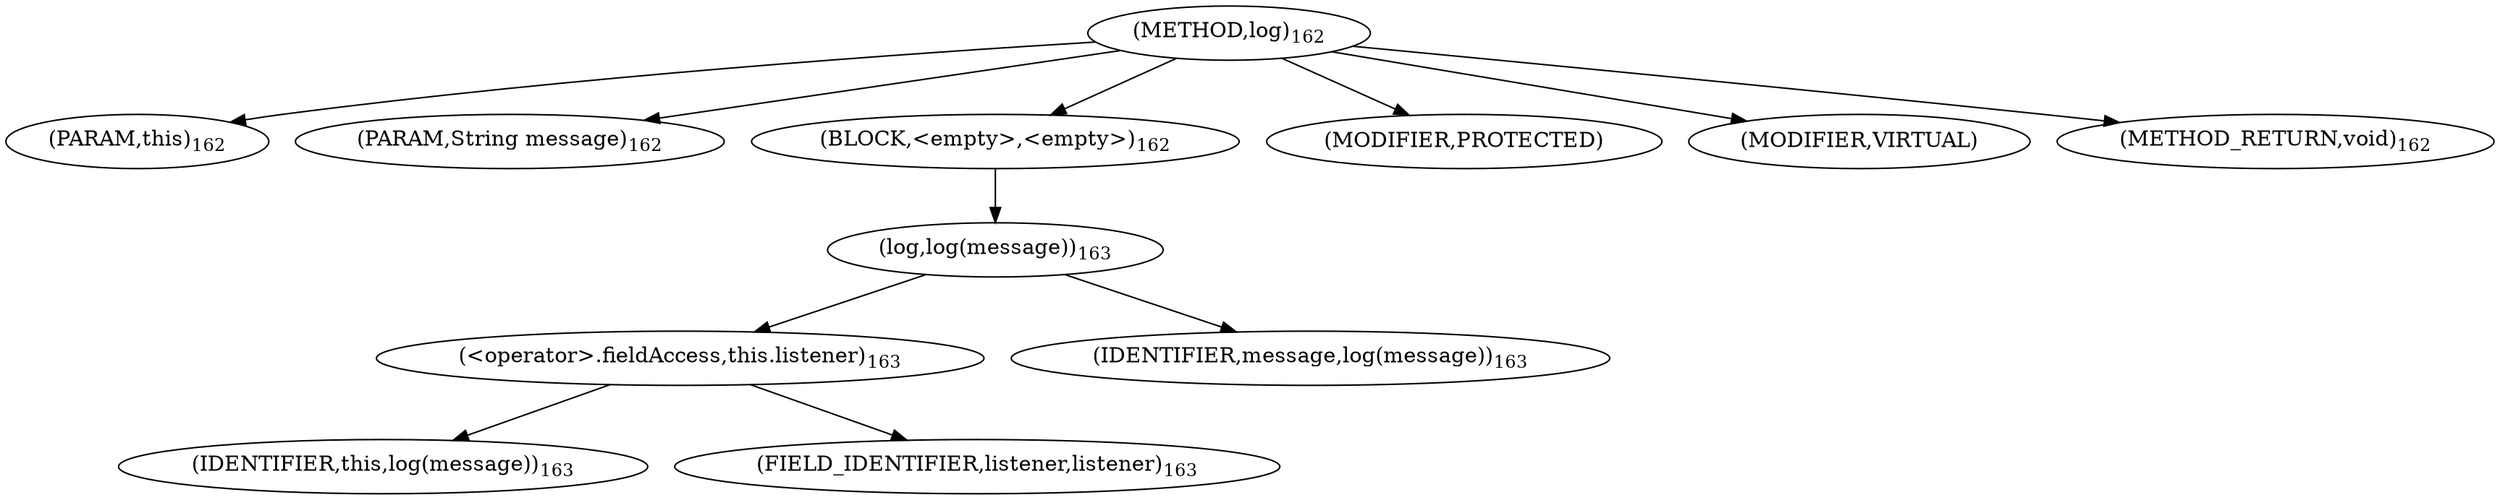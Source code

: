 digraph "log" {  
"288" [label = <(METHOD,log)<SUB>162</SUB>> ]
"289" [label = <(PARAM,this)<SUB>162</SUB>> ]
"290" [label = <(PARAM,String message)<SUB>162</SUB>> ]
"291" [label = <(BLOCK,&lt;empty&gt;,&lt;empty&gt;)<SUB>162</SUB>> ]
"292" [label = <(log,log(message))<SUB>163</SUB>> ]
"293" [label = <(&lt;operator&gt;.fieldAccess,this.listener)<SUB>163</SUB>> ]
"294" [label = <(IDENTIFIER,this,log(message))<SUB>163</SUB>> ]
"295" [label = <(FIELD_IDENTIFIER,listener,listener)<SUB>163</SUB>> ]
"296" [label = <(IDENTIFIER,message,log(message))<SUB>163</SUB>> ]
"297" [label = <(MODIFIER,PROTECTED)> ]
"298" [label = <(MODIFIER,VIRTUAL)> ]
"299" [label = <(METHOD_RETURN,void)<SUB>162</SUB>> ]
  "288" -> "289" 
  "288" -> "290" 
  "288" -> "291" 
  "288" -> "297" 
  "288" -> "298" 
  "288" -> "299" 
  "291" -> "292" 
  "292" -> "293" 
  "292" -> "296" 
  "293" -> "294" 
  "293" -> "295" 
}
